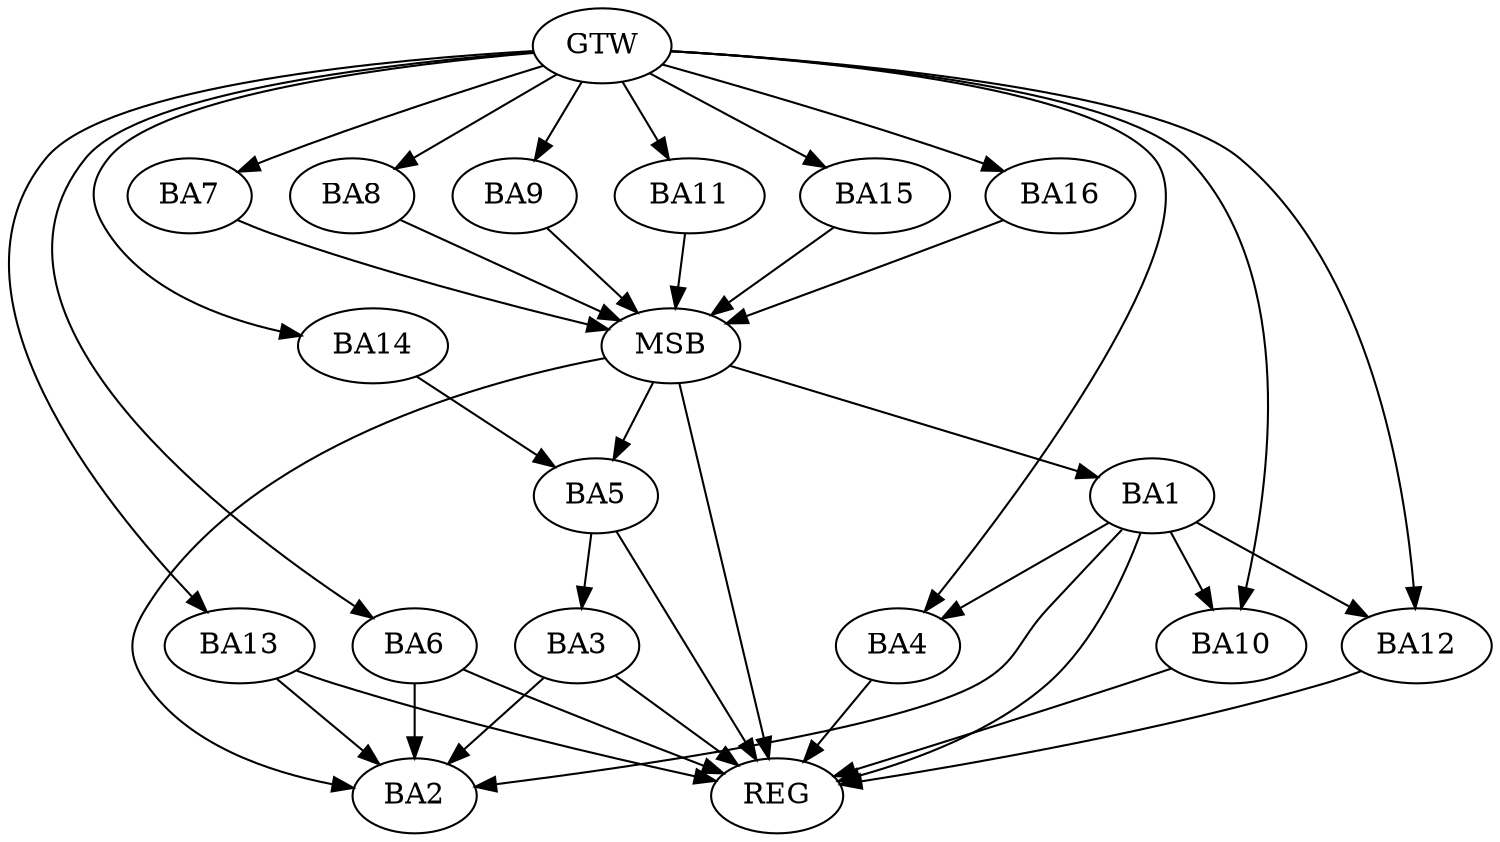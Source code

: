 strict digraph G {
  BA1 [ label="BA1" ];
  BA2 [ label="BA2" ];
  BA3 [ label="BA3" ];
  BA4 [ label="BA4" ];
  BA5 [ label="BA5" ];
  BA6 [ label="BA6" ];
  BA7 [ label="BA7" ];
  BA8 [ label="BA8" ];
  BA9 [ label="BA9" ];
  BA10 [ label="BA10" ];
  BA11 [ label="BA11" ];
  BA12 [ label="BA12" ];
  BA13 [ label="BA13" ];
  BA14 [ label="BA14" ];
  BA15 [ label="BA15" ];
  BA16 [ label="BA16" ];
  GTW [ label="GTW" ];
  REG [ label="REG" ];
  MSB [ label="MSB" ];
  BA1 -> BA2;
  BA3 -> BA2;
  BA5 -> BA3;
  BA6 -> BA2;
  BA13 -> BA2;
  BA14 -> BA5;
  GTW -> BA4;
  GTW -> BA6;
  GTW -> BA7;
  GTW -> BA8;
  GTW -> BA9;
  GTW -> BA10;
  GTW -> BA11;
  GTW -> BA12;
  GTW -> BA13;
  GTW -> BA14;
  GTW -> BA15;
  GTW -> BA16;
  BA1 -> REG;
  BA3 -> REG;
  BA4 -> REG;
  BA5 -> REG;
  BA6 -> REG;
  BA10 -> REG;
  BA12 -> REG;
  BA13 -> REG;
  MSB -> BA1;
  MSB -> REG;
  BA7 -> MSB;
  MSB -> BA2;
  BA8 -> MSB;
  MSB -> BA5;
  BA9 -> MSB;
  BA11 -> MSB;
  BA15 -> MSB;
  BA16 -> MSB;
  BA1 -> BA10;
  BA1 -> BA4;
  BA1 -> BA12;
}
